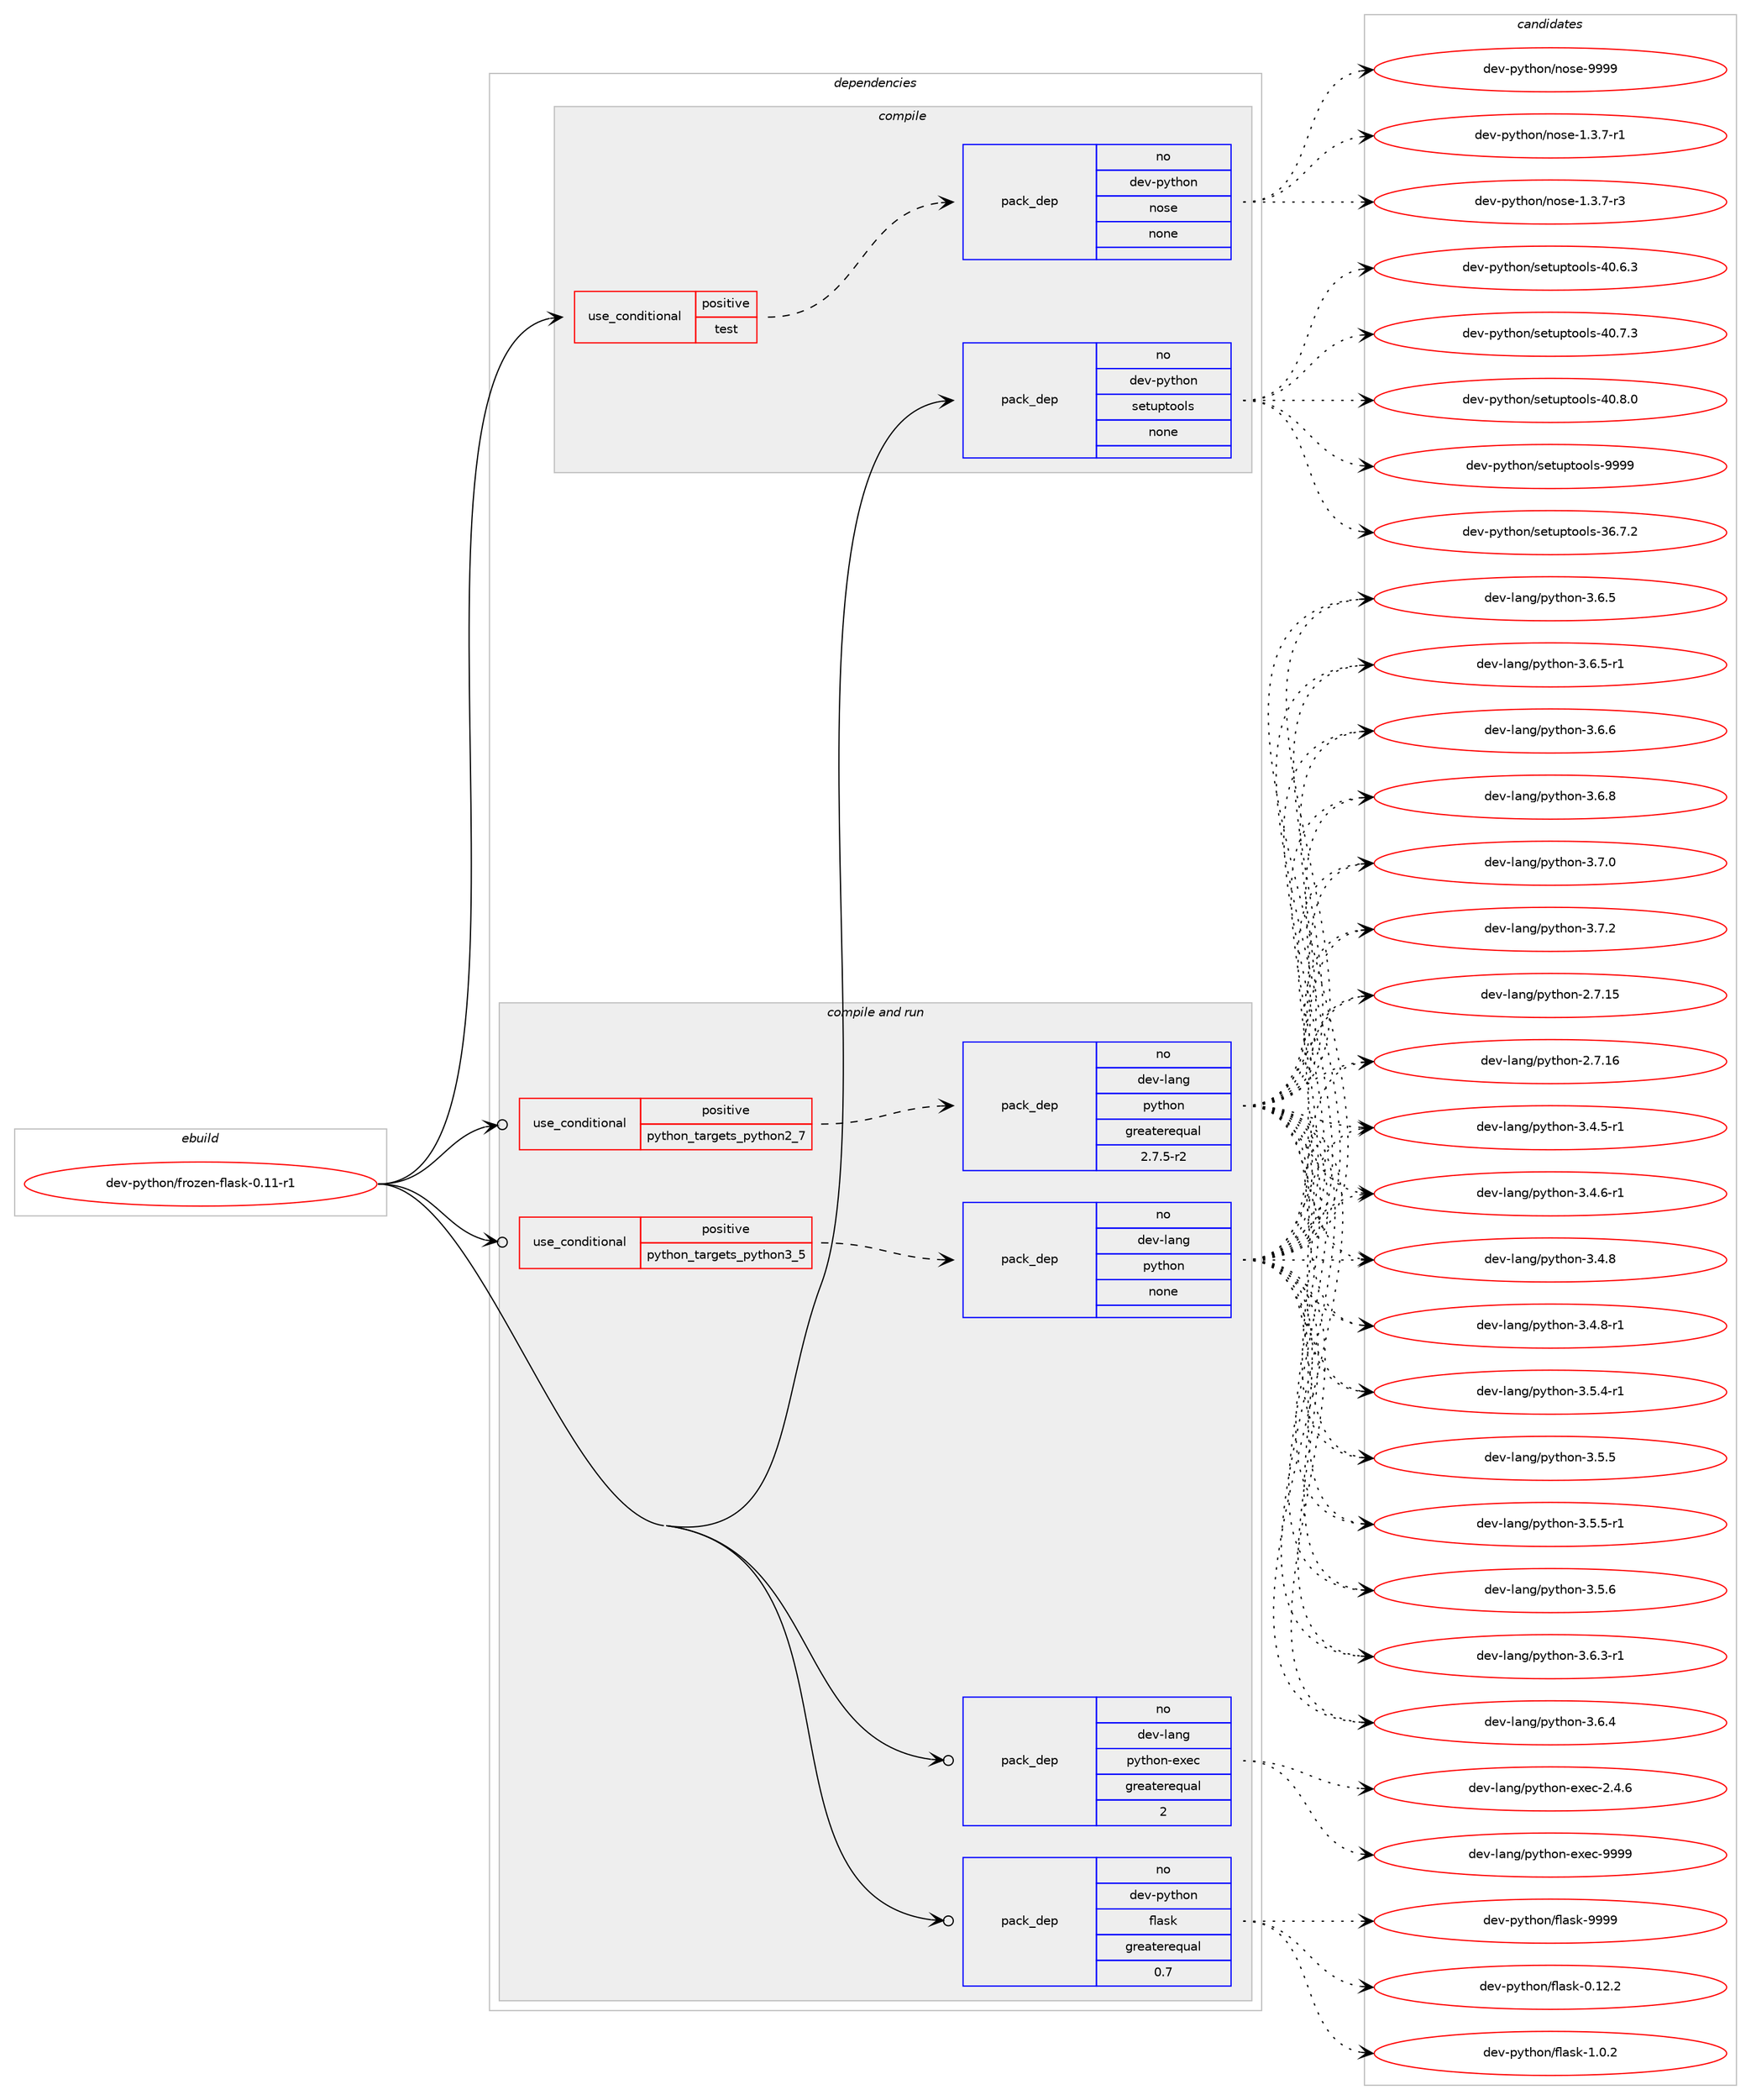 digraph prolog {

# *************
# Graph options
# *************

newrank=true;
concentrate=true;
compound=true;
graph [rankdir=LR,fontname=Helvetica,fontsize=10,ranksep=1.5];#, ranksep=2.5, nodesep=0.2];
edge  [arrowhead=vee];
node  [fontname=Helvetica,fontsize=10];

# **********
# The ebuild
# **********

subgraph cluster_leftcol {
color=gray;
rank=same;
label=<<i>ebuild</i>>;
id [label="dev-python/frozen-flask-0.11-r1", color=red, width=4, href="../dev-python/frozen-flask-0.11-r1.svg"];
}

# ****************
# The dependencies
# ****************

subgraph cluster_midcol {
color=gray;
label=<<i>dependencies</i>>;
subgraph cluster_compile {
fillcolor="#eeeeee";
style=filled;
label=<<i>compile</i>>;
subgraph cond374703 {
dependency1410422 [label=<<TABLE BORDER="0" CELLBORDER="1" CELLSPACING="0" CELLPADDING="4"><TR><TD ROWSPAN="3" CELLPADDING="10">use_conditional</TD></TR><TR><TD>positive</TD></TR><TR><TD>test</TD></TR></TABLE>>, shape=none, color=red];
subgraph pack1012460 {
dependency1410423 [label=<<TABLE BORDER="0" CELLBORDER="1" CELLSPACING="0" CELLPADDING="4" WIDTH="220"><TR><TD ROWSPAN="6" CELLPADDING="30">pack_dep</TD></TR><TR><TD WIDTH="110">no</TD></TR><TR><TD>dev-python</TD></TR><TR><TD>nose</TD></TR><TR><TD>none</TD></TR><TR><TD></TD></TR></TABLE>>, shape=none, color=blue];
}
dependency1410422:e -> dependency1410423:w [weight=20,style="dashed",arrowhead="vee"];
}
id:e -> dependency1410422:w [weight=20,style="solid",arrowhead="vee"];
subgraph pack1012461 {
dependency1410424 [label=<<TABLE BORDER="0" CELLBORDER="1" CELLSPACING="0" CELLPADDING="4" WIDTH="220"><TR><TD ROWSPAN="6" CELLPADDING="30">pack_dep</TD></TR><TR><TD WIDTH="110">no</TD></TR><TR><TD>dev-python</TD></TR><TR><TD>setuptools</TD></TR><TR><TD>none</TD></TR><TR><TD></TD></TR></TABLE>>, shape=none, color=blue];
}
id:e -> dependency1410424:w [weight=20,style="solid",arrowhead="vee"];
}
subgraph cluster_compileandrun {
fillcolor="#eeeeee";
style=filled;
label=<<i>compile and run</i>>;
subgraph cond374704 {
dependency1410425 [label=<<TABLE BORDER="0" CELLBORDER="1" CELLSPACING="0" CELLPADDING="4"><TR><TD ROWSPAN="3" CELLPADDING="10">use_conditional</TD></TR><TR><TD>positive</TD></TR><TR><TD>python_targets_python2_7</TD></TR></TABLE>>, shape=none, color=red];
subgraph pack1012462 {
dependency1410426 [label=<<TABLE BORDER="0" CELLBORDER="1" CELLSPACING="0" CELLPADDING="4" WIDTH="220"><TR><TD ROWSPAN="6" CELLPADDING="30">pack_dep</TD></TR><TR><TD WIDTH="110">no</TD></TR><TR><TD>dev-lang</TD></TR><TR><TD>python</TD></TR><TR><TD>greaterequal</TD></TR><TR><TD>2.7.5-r2</TD></TR></TABLE>>, shape=none, color=blue];
}
dependency1410425:e -> dependency1410426:w [weight=20,style="dashed",arrowhead="vee"];
}
id:e -> dependency1410425:w [weight=20,style="solid",arrowhead="odotvee"];
subgraph cond374705 {
dependency1410427 [label=<<TABLE BORDER="0" CELLBORDER="1" CELLSPACING="0" CELLPADDING="4"><TR><TD ROWSPAN="3" CELLPADDING="10">use_conditional</TD></TR><TR><TD>positive</TD></TR><TR><TD>python_targets_python3_5</TD></TR></TABLE>>, shape=none, color=red];
subgraph pack1012463 {
dependency1410428 [label=<<TABLE BORDER="0" CELLBORDER="1" CELLSPACING="0" CELLPADDING="4" WIDTH="220"><TR><TD ROWSPAN="6" CELLPADDING="30">pack_dep</TD></TR><TR><TD WIDTH="110">no</TD></TR><TR><TD>dev-lang</TD></TR><TR><TD>python</TD></TR><TR><TD>none</TD></TR><TR><TD></TD></TR></TABLE>>, shape=none, color=blue];
}
dependency1410427:e -> dependency1410428:w [weight=20,style="dashed",arrowhead="vee"];
}
id:e -> dependency1410427:w [weight=20,style="solid",arrowhead="odotvee"];
subgraph pack1012464 {
dependency1410429 [label=<<TABLE BORDER="0" CELLBORDER="1" CELLSPACING="0" CELLPADDING="4" WIDTH="220"><TR><TD ROWSPAN="6" CELLPADDING="30">pack_dep</TD></TR><TR><TD WIDTH="110">no</TD></TR><TR><TD>dev-lang</TD></TR><TR><TD>python-exec</TD></TR><TR><TD>greaterequal</TD></TR><TR><TD>2</TD></TR></TABLE>>, shape=none, color=blue];
}
id:e -> dependency1410429:w [weight=20,style="solid",arrowhead="odotvee"];
subgraph pack1012465 {
dependency1410430 [label=<<TABLE BORDER="0" CELLBORDER="1" CELLSPACING="0" CELLPADDING="4" WIDTH="220"><TR><TD ROWSPAN="6" CELLPADDING="30">pack_dep</TD></TR><TR><TD WIDTH="110">no</TD></TR><TR><TD>dev-python</TD></TR><TR><TD>flask</TD></TR><TR><TD>greaterequal</TD></TR><TR><TD>0.7</TD></TR></TABLE>>, shape=none, color=blue];
}
id:e -> dependency1410430:w [weight=20,style="solid",arrowhead="odotvee"];
}
subgraph cluster_run {
fillcolor="#eeeeee";
style=filled;
label=<<i>run</i>>;
}
}

# **************
# The candidates
# **************

subgraph cluster_choices {
rank=same;
color=gray;
label=<<i>candidates</i>>;

subgraph choice1012460 {
color=black;
nodesep=1;
choice10010111845112121116104111110471101111151014549465146554511449 [label="dev-python/nose-1.3.7-r1", color=red, width=4,href="../dev-python/nose-1.3.7-r1.svg"];
choice10010111845112121116104111110471101111151014549465146554511451 [label="dev-python/nose-1.3.7-r3", color=red, width=4,href="../dev-python/nose-1.3.7-r3.svg"];
choice10010111845112121116104111110471101111151014557575757 [label="dev-python/nose-9999", color=red, width=4,href="../dev-python/nose-9999.svg"];
dependency1410423:e -> choice10010111845112121116104111110471101111151014549465146554511449:w [style=dotted,weight="100"];
dependency1410423:e -> choice10010111845112121116104111110471101111151014549465146554511451:w [style=dotted,weight="100"];
dependency1410423:e -> choice10010111845112121116104111110471101111151014557575757:w [style=dotted,weight="100"];
}
subgraph choice1012461 {
color=black;
nodesep=1;
choice100101118451121211161041111104711510111611711211611111110811545515446554650 [label="dev-python/setuptools-36.7.2", color=red, width=4,href="../dev-python/setuptools-36.7.2.svg"];
choice100101118451121211161041111104711510111611711211611111110811545524846544651 [label="dev-python/setuptools-40.6.3", color=red, width=4,href="../dev-python/setuptools-40.6.3.svg"];
choice100101118451121211161041111104711510111611711211611111110811545524846554651 [label="dev-python/setuptools-40.7.3", color=red, width=4,href="../dev-python/setuptools-40.7.3.svg"];
choice100101118451121211161041111104711510111611711211611111110811545524846564648 [label="dev-python/setuptools-40.8.0", color=red, width=4,href="../dev-python/setuptools-40.8.0.svg"];
choice10010111845112121116104111110471151011161171121161111111081154557575757 [label="dev-python/setuptools-9999", color=red, width=4,href="../dev-python/setuptools-9999.svg"];
dependency1410424:e -> choice100101118451121211161041111104711510111611711211611111110811545515446554650:w [style=dotted,weight="100"];
dependency1410424:e -> choice100101118451121211161041111104711510111611711211611111110811545524846544651:w [style=dotted,weight="100"];
dependency1410424:e -> choice100101118451121211161041111104711510111611711211611111110811545524846554651:w [style=dotted,weight="100"];
dependency1410424:e -> choice100101118451121211161041111104711510111611711211611111110811545524846564648:w [style=dotted,weight="100"];
dependency1410424:e -> choice10010111845112121116104111110471151011161171121161111111081154557575757:w [style=dotted,weight="100"];
}
subgraph choice1012462 {
color=black;
nodesep=1;
choice10010111845108971101034711212111610411111045504655464953 [label="dev-lang/python-2.7.15", color=red, width=4,href="../dev-lang/python-2.7.15.svg"];
choice10010111845108971101034711212111610411111045504655464954 [label="dev-lang/python-2.7.16", color=red, width=4,href="../dev-lang/python-2.7.16.svg"];
choice1001011184510897110103471121211161041111104551465246534511449 [label="dev-lang/python-3.4.5-r1", color=red, width=4,href="../dev-lang/python-3.4.5-r1.svg"];
choice1001011184510897110103471121211161041111104551465246544511449 [label="dev-lang/python-3.4.6-r1", color=red, width=4,href="../dev-lang/python-3.4.6-r1.svg"];
choice100101118451089711010347112121116104111110455146524656 [label="dev-lang/python-3.4.8", color=red, width=4,href="../dev-lang/python-3.4.8.svg"];
choice1001011184510897110103471121211161041111104551465246564511449 [label="dev-lang/python-3.4.8-r1", color=red, width=4,href="../dev-lang/python-3.4.8-r1.svg"];
choice1001011184510897110103471121211161041111104551465346524511449 [label="dev-lang/python-3.5.4-r1", color=red, width=4,href="../dev-lang/python-3.5.4-r1.svg"];
choice100101118451089711010347112121116104111110455146534653 [label="dev-lang/python-3.5.5", color=red, width=4,href="../dev-lang/python-3.5.5.svg"];
choice1001011184510897110103471121211161041111104551465346534511449 [label="dev-lang/python-3.5.5-r1", color=red, width=4,href="../dev-lang/python-3.5.5-r1.svg"];
choice100101118451089711010347112121116104111110455146534654 [label="dev-lang/python-3.5.6", color=red, width=4,href="../dev-lang/python-3.5.6.svg"];
choice1001011184510897110103471121211161041111104551465446514511449 [label="dev-lang/python-3.6.3-r1", color=red, width=4,href="../dev-lang/python-3.6.3-r1.svg"];
choice100101118451089711010347112121116104111110455146544652 [label="dev-lang/python-3.6.4", color=red, width=4,href="../dev-lang/python-3.6.4.svg"];
choice100101118451089711010347112121116104111110455146544653 [label="dev-lang/python-3.6.5", color=red, width=4,href="../dev-lang/python-3.6.5.svg"];
choice1001011184510897110103471121211161041111104551465446534511449 [label="dev-lang/python-3.6.5-r1", color=red, width=4,href="../dev-lang/python-3.6.5-r1.svg"];
choice100101118451089711010347112121116104111110455146544654 [label="dev-lang/python-3.6.6", color=red, width=4,href="../dev-lang/python-3.6.6.svg"];
choice100101118451089711010347112121116104111110455146544656 [label="dev-lang/python-3.6.8", color=red, width=4,href="../dev-lang/python-3.6.8.svg"];
choice100101118451089711010347112121116104111110455146554648 [label="dev-lang/python-3.7.0", color=red, width=4,href="../dev-lang/python-3.7.0.svg"];
choice100101118451089711010347112121116104111110455146554650 [label="dev-lang/python-3.7.2", color=red, width=4,href="../dev-lang/python-3.7.2.svg"];
dependency1410426:e -> choice10010111845108971101034711212111610411111045504655464953:w [style=dotted,weight="100"];
dependency1410426:e -> choice10010111845108971101034711212111610411111045504655464954:w [style=dotted,weight="100"];
dependency1410426:e -> choice1001011184510897110103471121211161041111104551465246534511449:w [style=dotted,weight="100"];
dependency1410426:e -> choice1001011184510897110103471121211161041111104551465246544511449:w [style=dotted,weight="100"];
dependency1410426:e -> choice100101118451089711010347112121116104111110455146524656:w [style=dotted,weight="100"];
dependency1410426:e -> choice1001011184510897110103471121211161041111104551465246564511449:w [style=dotted,weight="100"];
dependency1410426:e -> choice1001011184510897110103471121211161041111104551465346524511449:w [style=dotted,weight="100"];
dependency1410426:e -> choice100101118451089711010347112121116104111110455146534653:w [style=dotted,weight="100"];
dependency1410426:e -> choice1001011184510897110103471121211161041111104551465346534511449:w [style=dotted,weight="100"];
dependency1410426:e -> choice100101118451089711010347112121116104111110455146534654:w [style=dotted,weight="100"];
dependency1410426:e -> choice1001011184510897110103471121211161041111104551465446514511449:w [style=dotted,weight="100"];
dependency1410426:e -> choice100101118451089711010347112121116104111110455146544652:w [style=dotted,weight="100"];
dependency1410426:e -> choice100101118451089711010347112121116104111110455146544653:w [style=dotted,weight="100"];
dependency1410426:e -> choice1001011184510897110103471121211161041111104551465446534511449:w [style=dotted,weight="100"];
dependency1410426:e -> choice100101118451089711010347112121116104111110455146544654:w [style=dotted,weight="100"];
dependency1410426:e -> choice100101118451089711010347112121116104111110455146544656:w [style=dotted,weight="100"];
dependency1410426:e -> choice100101118451089711010347112121116104111110455146554648:w [style=dotted,weight="100"];
dependency1410426:e -> choice100101118451089711010347112121116104111110455146554650:w [style=dotted,weight="100"];
}
subgraph choice1012463 {
color=black;
nodesep=1;
choice10010111845108971101034711212111610411111045504655464953 [label="dev-lang/python-2.7.15", color=red, width=4,href="../dev-lang/python-2.7.15.svg"];
choice10010111845108971101034711212111610411111045504655464954 [label="dev-lang/python-2.7.16", color=red, width=4,href="../dev-lang/python-2.7.16.svg"];
choice1001011184510897110103471121211161041111104551465246534511449 [label="dev-lang/python-3.4.5-r1", color=red, width=4,href="../dev-lang/python-3.4.5-r1.svg"];
choice1001011184510897110103471121211161041111104551465246544511449 [label="dev-lang/python-3.4.6-r1", color=red, width=4,href="../dev-lang/python-3.4.6-r1.svg"];
choice100101118451089711010347112121116104111110455146524656 [label="dev-lang/python-3.4.8", color=red, width=4,href="../dev-lang/python-3.4.8.svg"];
choice1001011184510897110103471121211161041111104551465246564511449 [label="dev-lang/python-3.4.8-r1", color=red, width=4,href="../dev-lang/python-3.4.8-r1.svg"];
choice1001011184510897110103471121211161041111104551465346524511449 [label="dev-lang/python-3.5.4-r1", color=red, width=4,href="../dev-lang/python-3.5.4-r1.svg"];
choice100101118451089711010347112121116104111110455146534653 [label="dev-lang/python-3.5.5", color=red, width=4,href="../dev-lang/python-3.5.5.svg"];
choice1001011184510897110103471121211161041111104551465346534511449 [label="dev-lang/python-3.5.5-r1", color=red, width=4,href="../dev-lang/python-3.5.5-r1.svg"];
choice100101118451089711010347112121116104111110455146534654 [label="dev-lang/python-3.5.6", color=red, width=4,href="../dev-lang/python-3.5.6.svg"];
choice1001011184510897110103471121211161041111104551465446514511449 [label="dev-lang/python-3.6.3-r1", color=red, width=4,href="../dev-lang/python-3.6.3-r1.svg"];
choice100101118451089711010347112121116104111110455146544652 [label="dev-lang/python-3.6.4", color=red, width=4,href="../dev-lang/python-3.6.4.svg"];
choice100101118451089711010347112121116104111110455146544653 [label="dev-lang/python-3.6.5", color=red, width=4,href="../dev-lang/python-3.6.5.svg"];
choice1001011184510897110103471121211161041111104551465446534511449 [label="dev-lang/python-3.6.5-r1", color=red, width=4,href="../dev-lang/python-3.6.5-r1.svg"];
choice100101118451089711010347112121116104111110455146544654 [label="dev-lang/python-3.6.6", color=red, width=4,href="../dev-lang/python-3.6.6.svg"];
choice100101118451089711010347112121116104111110455146544656 [label="dev-lang/python-3.6.8", color=red, width=4,href="../dev-lang/python-3.6.8.svg"];
choice100101118451089711010347112121116104111110455146554648 [label="dev-lang/python-3.7.0", color=red, width=4,href="../dev-lang/python-3.7.0.svg"];
choice100101118451089711010347112121116104111110455146554650 [label="dev-lang/python-3.7.2", color=red, width=4,href="../dev-lang/python-3.7.2.svg"];
dependency1410428:e -> choice10010111845108971101034711212111610411111045504655464953:w [style=dotted,weight="100"];
dependency1410428:e -> choice10010111845108971101034711212111610411111045504655464954:w [style=dotted,weight="100"];
dependency1410428:e -> choice1001011184510897110103471121211161041111104551465246534511449:w [style=dotted,weight="100"];
dependency1410428:e -> choice1001011184510897110103471121211161041111104551465246544511449:w [style=dotted,weight="100"];
dependency1410428:e -> choice100101118451089711010347112121116104111110455146524656:w [style=dotted,weight="100"];
dependency1410428:e -> choice1001011184510897110103471121211161041111104551465246564511449:w [style=dotted,weight="100"];
dependency1410428:e -> choice1001011184510897110103471121211161041111104551465346524511449:w [style=dotted,weight="100"];
dependency1410428:e -> choice100101118451089711010347112121116104111110455146534653:w [style=dotted,weight="100"];
dependency1410428:e -> choice1001011184510897110103471121211161041111104551465346534511449:w [style=dotted,weight="100"];
dependency1410428:e -> choice100101118451089711010347112121116104111110455146534654:w [style=dotted,weight="100"];
dependency1410428:e -> choice1001011184510897110103471121211161041111104551465446514511449:w [style=dotted,weight="100"];
dependency1410428:e -> choice100101118451089711010347112121116104111110455146544652:w [style=dotted,weight="100"];
dependency1410428:e -> choice100101118451089711010347112121116104111110455146544653:w [style=dotted,weight="100"];
dependency1410428:e -> choice1001011184510897110103471121211161041111104551465446534511449:w [style=dotted,weight="100"];
dependency1410428:e -> choice100101118451089711010347112121116104111110455146544654:w [style=dotted,weight="100"];
dependency1410428:e -> choice100101118451089711010347112121116104111110455146544656:w [style=dotted,weight="100"];
dependency1410428:e -> choice100101118451089711010347112121116104111110455146554648:w [style=dotted,weight="100"];
dependency1410428:e -> choice100101118451089711010347112121116104111110455146554650:w [style=dotted,weight="100"];
}
subgraph choice1012464 {
color=black;
nodesep=1;
choice1001011184510897110103471121211161041111104510112010199455046524654 [label="dev-lang/python-exec-2.4.6", color=red, width=4,href="../dev-lang/python-exec-2.4.6.svg"];
choice10010111845108971101034711212111610411111045101120101994557575757 [label="dev-lang/python-exec-9999", color=red, width=4,href="../dev-lang/python-exec-9999.svg"];
dependency1410429:e -> choice1001011184510897110103471121211161041111104510112010199455046524654:w [style=dotted,weight="100"];
dependency1410429:e -> choice10010111845108971101034711212111610411111045101120101994557575757:w [style=dotted,weight="100"];
}
subgraph choice1012465 {
color=black;
nodesep=1;
choice10010111845112121116104111110471021089711510745484649504650 [label="dev-python/flask-0.12.2", color=red, width=4,href="../dev-python/flask-0.12.2.svg"];
choice100101118451121211161041111104710210897115107454946484650 [label="dev-python/flask-1.0.2", color=red, width=4,href="../dev-python/flask-1.0.2.svg"];
choice1001011184511212111610411111047102108971151074557575757 [label="dev-python/flask-9999", color=red, width=4,href="../dev-python/flask-9999.svg"];
dependency1410430:e -> choice10010111845112121116104111110471021089711510745484649504650:w [style=dotted,weight="100"];
dependency1410430:e -> choice100101118451121211161041111104710210897115107454946484650:w [style=dotted,weight="100"];
dependency1410430:e -> choice1001011184511212111610411111047102108971151074557575757:w [style=dotted,weight="100"];
}
}

}
